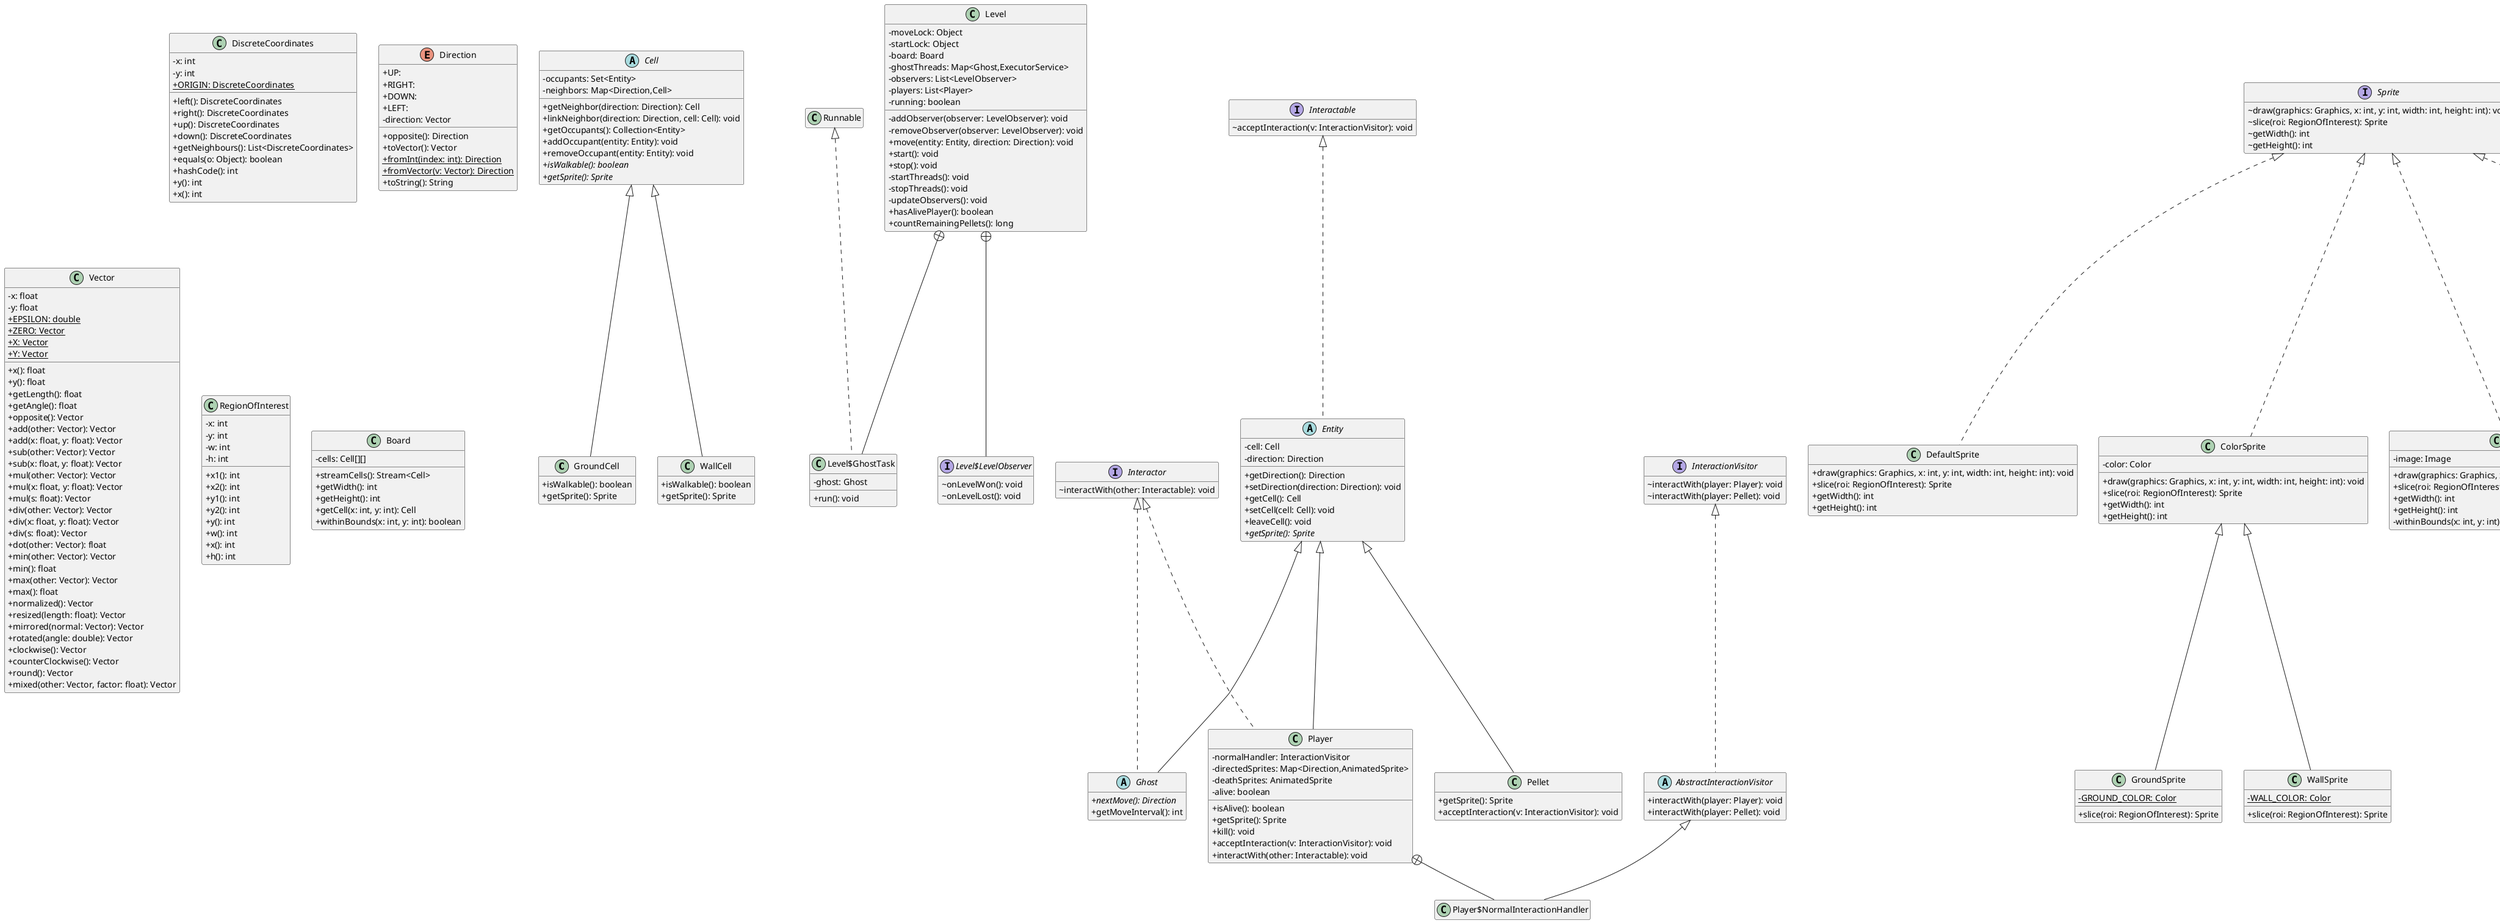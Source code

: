 @startuml

' STATIC
' Generated by CTP - https://github.com/samuelroland/ctp

' Style
hide empty members
skinparam classAttributeIconSize 0

' Additions
hide Main

' Board "1"-"*" Cell: contains >
' Entity "1"-"1" Cell: placed on >
' SpriteRegister "1"-"*" Sprite: puts in cache >


' REMOVE

' ENDSTATIC
class GroundCell {
	+ isWalkable(): boolean
	+ getSprite(): Sprite
}

class Main {
	+ {static} main(args: String[]): void
}

abstract class Cell {
	- occupants: Set<Entity>
	- neighbors: Map<Direction,Cell>
	+ getNeighbor(direction: Direction): Cell
	+ linkNeighbor(direction: Direction, cell: Cell): void
	+ getOccupants(): Collection<Entity>
	+ addOccupant(entity: Entity): void
	+ removeOccupant(entity: Entity): void
	+ {abstract}isWalkable(): boolean
	+ {abstract}getSprite(): Sprite
}


class Level {
	- moveLock: Object
	- startLock: Object
	- board: Board
	- ghostThreads: Map<Ghost,ExecutorService>
	- observers: List<LevelObserver>
	- players: List<Player>
	- running: boolean
	- addObserver(observer: LevelObserver): void
	- removeObserver(observer: LevelObserver): void
	+ move(entity: Entity, direction: Direction): void
	+ start(): void
	+ stop(): void
	- startThreads(): void
	- stopThreads(): void
	- updateObservers(): void
	+ hasAlivePlayer(): boolean
	+ countRemainingPellets(): long
}


class Level$GhostTask {
	- ghost: Ghost
	+ run(): void
}


interface Level$LevelObserver {
	~ onLevelWon(): void
	~ onLevelLost(): void
}

abstract class Ghost {
	+ {abstract}nextMove(): Direction
	+ getMoveInterval(): int
}

class DiscreteCoordinates {
	- x: int
	- y: int
	+ {static} ORIGIN: DiscreteCoordinates
	+ left(): DiscreteCoordinates
	+ right(): DiscreteCoordinates
	+ up(): DiscreteCoordinates
	+ down(): DiscreteCoordinates
	+ getNeighbours(): List<DiscreteCoordinates>
	+ equals(o: Object): boolean
	+ hashCode(): int
	+ y(): int
	+ x(): int
}


interface Interactor {
	~ interactWith(other: Interactable): void
}

enum Direction {
	+ UP: 
	+ RIGHT: 
	+ DOWN: 
	+ LEFT: 
	- direction: Vector
	+ opposite(): Direction
	+ toVector(): Vector
	+ {static} fromInt(index: int): Direction
	+ {static} fromVector(v: Vector): Direction
	+ toString(): String
}


interface InteractionVisitor {
	~ interactWith(player: Player): void
	~ interactWith(player: Pellet): void
}

interface Interactable {
	~ acceptInteraction(v: InteractionVisitor): void
}

class DefaultSprite {
	+ draw(graphics: Graphics, x: int, y: int, width: int, height: int): void
	+ slice(roi: RegionOfInterest): Sprite
	+ getWidth(): int
	+ getHeight(): int
}

class WallCell {
	+ isWalkable(): boolean
	+ getSprite(): Sprite
}

class Vector {
	- x: float
	- y: float
	+ {static} EPSILON: double
	+ {static} ZERO: Vector
	+ {static} X: Vector
	+ {static} Y: Vector
	+ x(): float
	+ y(): float
	+ getLength(): float
	+ getAngle(): float
	+ opposite(): Vector
	+ add(other: Vector): Vector
	+ add(x: float, y: float): Vector
	+ sub(other: Vector): Vector
	+ sub(x: float, y: float): Vector
	+ mul(other: Vector): Vector
	+ mul(x: float, y: float): Vector
	+ mul(s: float): Vector
	+ div(other: Vector): Vector
	+ div(x: float, y: float): Vector
	+ div(s: float): Vector
	+ dot(other: Vector): float
	+ min(other: Vector): Vector
	+ min(): float
	+ max(other: Vector): Vector
	+ max(): float
	+ normalized(): Vector
	+ resized(length: float): Vector
	+ mirrored(normal: Vector): Vector
	+ rotated(angle: double): Vector
	+ clockwise(): Vector
	+ counterClockwise(): Vector
	+ round(): Vector
	+ mixed(other: Vector, factor: float): Vector
}


class GroundSprite {
	- {static} GROUND_COLOR: Color
	+ slice(roi: RegionOfInterest): Sprite
}


class ColorSprite {
	- color: Color
	+ draw(graphics: Graphics, x: int, y: int, width: int, height: int): void
	+ slice(roi: RegionOfInterest): Sprite
	+ getWidth(): int
	+ getHeight(): int
}


class RegionOfInterest {
	- x: int
	- y: int
	- w: int
	- h: int
	+ x1(): int
	+ x2(): int
	+ y1(): int
	+ y2(): int
	+ y(): int
	+ w(): int
	+ x(): int
	+ h(): int
}


class Pellet {
	+ getSprite(): Sprite
	+ acceptInteraction(v: InteractionVisitor): void
}

class WallSprite {
	- {static} WALL_COLOR: Color
	+ slice(roi: RegionOfInterest): Sprite
}


abstract class AbstractInteractionVisitor {
	+ interactWith(player: Player): void
	+ interactWith(player: Pellet): void
}

abstract class SpriteRegister {
	- spriteCache: Map<String,Sprite>
	+ loadSprite(resource: String): Sprite
	+ createAnimation(resource: Sprite, frames: int, delay: int, loop: boolean): AnimatedSprite
	- loadResource(resource: String): Sprite
}


class Player {
	- normalHandler: InteractionVisitor
	- directedSprites: Map<Direction,AnimatedSprite>
	- deathSprites: AnimatedSprite
	- alive: boolean
	+ isAlive(): boolean
	+ getSprite(): Sprite
	+ kill(): void
	+ acceptInteraction(v: InteractionVisitor): void
	+ interactWith(other: Interactable): void
}


class Player$NormalInteractionHandler {
}
class ImageSprite {
	- image: Image
	+ draw(graphics: Graphics, x: int, y: int, width: int, height: int): void
	+ slice(roi: RegionOfInterest): Sprite
	+ getWidth(): int
	+ getHeight(): int
	- withinBounds(x: int, y: int): boolean
}


class Board {
	- cells: Cell[][]
	+ streamCells(): Stream<Cell>
	+ getWidth(): int
	+ getHeight(): int
	+ getCell(x: int, y: int): Cell
	+ withinBounds(x: int, y: int): boolean
}


class GameWindow {
	- {static} INSTANCE: GameWindow
	- frame: JFrame
	- contentPane: GraphicsPanel
	- player: Player
	+ {static} getInstance(): GameWindow
	+ spawn(entity: Drawable): void
	+ despawn(entity: Entity): void
	+ implode(): void
	+ show(): void
	+ update(): void
}


class GameWindow$GraphicsPanel {
	- entities: List<Drawable>
	- pacmanBg: BufferedImage
	- useBackground: boolean
	# paintComponent(g: Graphics): void
}


class GameWindow$PlayerKeyListener {
	+ keyPressed(e: KeyEvent): void
	+ shiftCoordinates(e: KeyEvent, orig: DiscreteCoordinates): DiscreteCoordinates
}

interface Sprite {
	~ draw(graphics: Graphics, x: int, y: int, width: int, height: int): void
	~ slice(roi: RegionOfInterest): Sprite
	~ getWidth(): int
	~ getHeight(): int
}

abstract class Entity {
	- cell: Cell
	- direction: Direction
	+ getDirection(): Direction
	+ setDirection(direction: Direction): void
	+ getCell(): Cell
	+ setCell(cell: Cell): void
	+ leaveCell(): void
	+ {abstract}getSprite(): Sprite
}


class PacmanSprites {
	- {static} SPRITE_SIZE: int
	- {static} ANIMATION_DELAY: int
	- {static} DIRECTED_ORDER: Direction[]
	- {static} INSTANCE: PacmanSprites
	+ getPacman(): Map<Direction,AnimatedSprite>
	+ getPacmanDeath(): AnimatedSprite
	+ getWall(): Sprite
	+ getGround(): Sprite
	+ getPellet(): Sprite
	- loadDirectedSprites(resource: String, frames: int): Map<Direction,AnimatedSprite>
	+ {static} getInstance(): PacmanSprites
}


class AnimatedSprite {
	- {static} ANIMATION_END: Sprite
	- frames: Sprite[]
	- delay: int
	- currentFrame: int
	- looping: boolean
	- animating: boolean
	- lastUpdate: long
	+ start(): void
	+ stop(): void
	+ restart(): void
	- getCurrentFrame(): Sprite
	- update(): void
	+ draw(graphics: Graphics, x: int, y: int, width: int, height: int): void
	+ slice(roi: RegionOfInterest): Sprite
	+ getWidth(): int
	+ getHeight(): int
}




Cell <|-- GroundCell
Level +-- Level$GhostTask
Runnable <|.. Level$GhostTask
Level +-- Level$LevelObserver
Interactor <|.. Ghost
Entity <|-- Ghost
Sprite <|.. DefaultSprite
Cell <|-- WallCell
ColorSprite <|-- GroundSprite
Sprite <|.. ColorSprite
Entity <|-- Pellet
ColorSprite <|-- WallSprite
InteractionVisitor <|.. AbstractInteractionVisitor
Interactor <|.. Player
Entity <|-- Player
Player +-- Player$NormalInteractionHandler
AbstractInteractionVisitor <|-- Player$NormalInteractionHandler
Sprite <|.. ImageSprite
GameWindow +-- GameWindow$GraphicsPanel
JPanel <|-- GameWindow$GraphicsPanel
GameWindow +-- GameWindow$PlayerKeyListener
KeyAdapter <|-- GameWindow$PlayerKeyListener
Interactable <|.. Entity
SpriteRegister <|-- PacmanSprites
Sprite <|.. AnimatedSprite
@enduml
